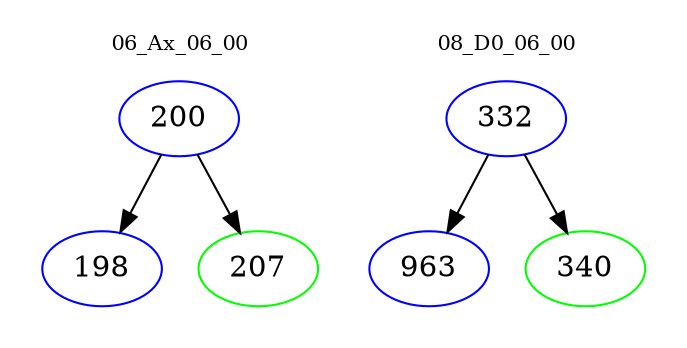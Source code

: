 digraph{
subgraph cluster_0 {
color = white
label = "06_Ax_06_00";
fontsize=10;
T0_200 [label="200", color="blue"]
T0_200 -> T0_198 [color="black"]
T0_198 [label="198", color="blue"]
T0_200 -> T0_207 [color="black"]
T0_207 [label="207", color="green"]
}
subgraph cluster_1 {
color = white
label = "08_D0_06_00";
fontsize=10;
T1_332 [label="332", color="blue"]
T1_332 -> T1_963 [color="black"]
T1_963 [label="963", color="blue"]
T1_332 -> T1_340 [color="black"]
T1_340 [label="340", color="green"]
}
}
